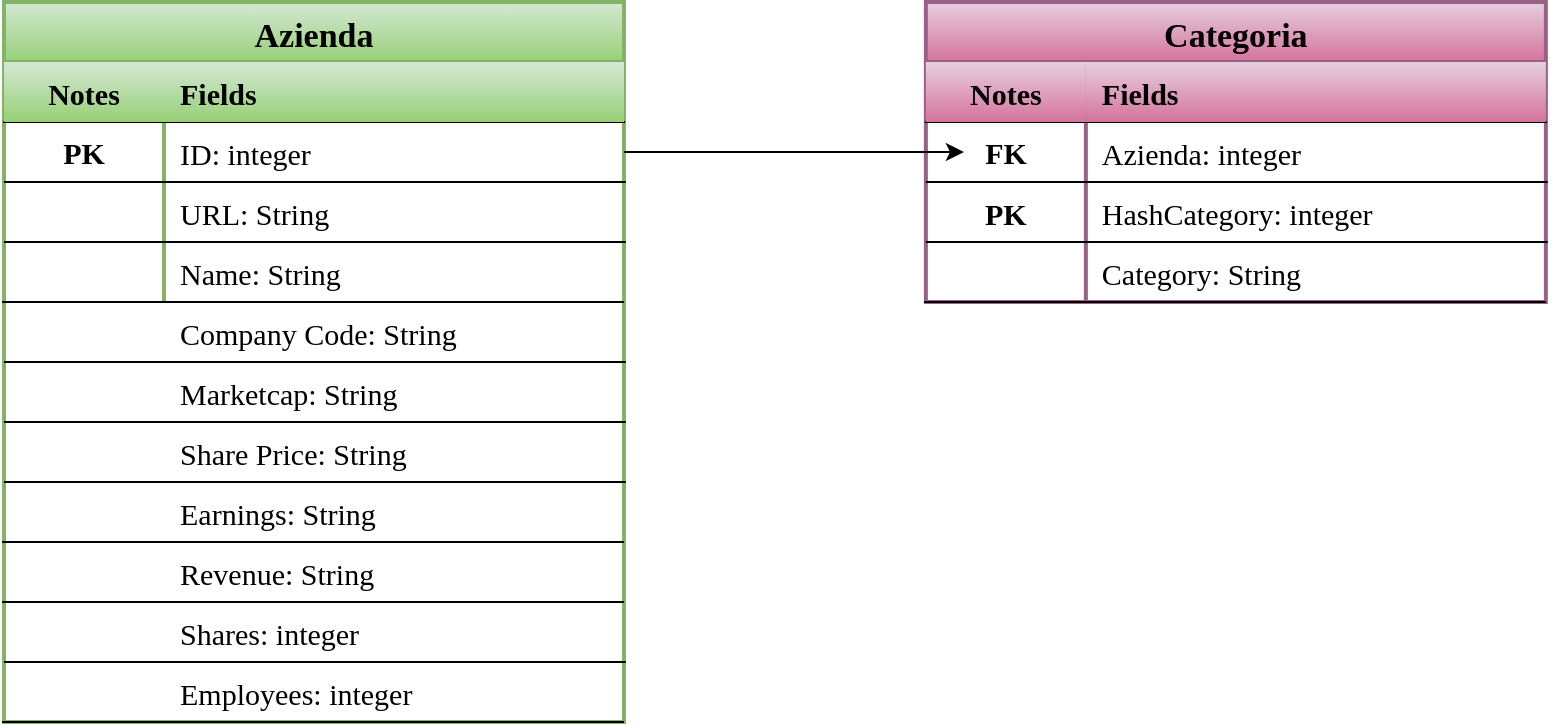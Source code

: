 <mxfile version="15.7.3" type="device"><diagram id="Y7Ome8da0FMKdh9mtWVn" name="Pagina-1"><mxGraphModel dx="1422" dy="857" grid="1" gridSize="10" guides="1" tooltips="1" connect="1" arrows="1" fold="1" page="1" pageScale="1" pageWidth="1169" pageHeight="827" math="0" shadow="0"><root><mxCell id="0"/><mxCell id="1" parent="0"/><mxCell id="ZOttwWVKt1IcVOz3Ic8D-1" value="Azienda" style="shape=table;startSize=30;container=1;collapsible=1;childLayout=tableLayout;fixedRows=1;rowLines=0;fontStyle=1;align=center;resizeLast=1;fontSize=17;strokeWidth=2;fillColor=#d5e8d4;gradientColor=#97d077;strokeColor=#82b366;fontFamily=Verdana;" vertex="1" parent="1"><mxGeometry x="150" y="120" width="310" height="360" as="geometry"/></mxCell><mxCell id="ZOttwWVKt1IcVOz3Ic8D-2" value="" style="shape=partialRectangle;collapsible=0;dropTarget=0;pointerEvents=0;fillColor=none;top=0;left=0;bottom=1;right=0;points=[[0,0.5],[1,0.5]];portConstraint=eastwest;fontSize=15;fontFamily=Verdana;" vertex="1" parent="ZOttwWVKt1IcVOz3Ic8D-1"><mxGeometry y="30" width="310" height="30" as="geometry"/></mxCell><mxCell id="ZOttwWVKt1IcVOz3Ic8D-3" value="Notes" style="shape=partialRectangle;connectable=0;fillColor=#d5e8d4;top=0;left=0;bottom=0;right=0;fontStyle=1;overflow=hidden;fontSize=15;strokeColor=#82b366;gradientColor=#97d077;fontFamily=Verdana;" vertex="1" parent="ZOttwWVKt1IcVOz3Ic8D-2"><mxGeometry width="80" height="30" as="geometry"><mxRectangle width="80" height="30" as="alternateBounds"/></mxGeometry></mxCell><mxCell id="ZOttwWVKt1IcVOz3Ic8D-4" value="Fields" style="shape=partialRectangle;connectable=0;fillColor=#d5e8d4;top=0;left=0;bottom=0;right=0;align=left;spacingLeft=6;fontStyle=1;overflow=hidden;fontSize=15;strokeColor=#82b366;gradientColor=#97d077;fontFamily=Verdana;" vertex="1" parent="ZOttwWVKt1IcVOz3Ic8D-2"><mxGeometry x="80" width="230" height="30" as="geometry"><mxRectangle width="230" height="30" as="alternateBounds"/></mxGeometry></mxCell><mxCell id="ZOttwWVKt1IcVOz3Ic8D-5" value="" style="shape=partialRectangle;collapsible=0;dropTarget=0;pointerEvents=0;fillColor=none;top=0;left=0;bottom=0;right=0;points=[[0,0.5],[1,0.5]];portConstraint=eastwest;fontSize=15;fontFamily=Verdana;" vertex="1" parent="ZOttwWVKt1IcVOz3Ic8D-1"><mxGeometry y="60" width="310" height="30" as="geometry"/></mxCell><mxCell id="ZOttwWVKt1IcVOz3Ic8D-6" value="" style="shape=partialRectangle;connectable=0;fillColor=none;top=0;left=0;bottom=0;right=0;editable=1;overflow=hidden;fontSize=15;fontFamily=Verdana;" vertex="1" parent="ZOttwWVKt1IcVOz3Ic8D-5"><mxGeometry width="80" height="30" as="geometry"><mxRectangle width="80" height="30" as="alternateBounds"/></mxGeometry></mxCell><mxCell id="ZOttwWVKt1IcVOz3Ic8D-7" value="ID: integer" style="shape=partialRectangle;connectable=0;fillColor=none;top=0;left=0;bottom=0;right=0;align=left;spacingLeft=6;overflow=hidden;fontSize=15;fontStyle=0;fontFamily=Verdana;" vertex="1" parent="ZOttwWVKt1IcVOz3Ic8D-5"><mxGeometry x="80" width="230" height="30" as="geometry"><mxRectangle width="230" height="30" as="alternateBounds"/></mxGeometry></mxCell><mxCell id="ZOttwWVKt1IcVOz3Ic8D-8" value="" style="shape=partialRectangle;collapsible=0;dropTarget=0;pointerEvents=0;fillColor=none;top=0;left=0;bottom=0;right=0;points=[[0,0.5],[1,0.5]];portConstraint=eastwest;fontSize=15;fontFamily=Verdana;" vertex="1" parent="ZOttwWVKt1IcVOz3Ic8D-1"><mxGeometry y="90" width="310" height="30" as="geometry"/></mxCell><mxCell id="ZOttwWVKt1IcVOz3Ic8D-9" value="" style="shape=partialRectangle;connectable=0;fillColor=none;top=0;left=0;bottom=0;right=0;editable=1;overflow=hidden;fontSize=15;fontFamily=Verdana;" vertex="1" parent="ZOttwWVKt1IcVOz3Ic8D-8"><mxGeometry width="80" height="30" as="geometry"><mxRectangle width="80" height="30" as="alternateBounds"/></mxGeometry></mxCell><mxCell id="ZOttwWVKt1IcVOz3Ic8D-10" value="URL: String" style="shape=partialRectangle;connectable=0;fillColor=none;top=0;left=0;bottom=0;right=0;align=left;spacingLeft=6;overflow=hidden;fontSize=15;perimeterSpacing=0;strokeColor=#000000;fontFamily=Verdana;" vertex="1" parent="ZOttwWVKt1IcVOz3Ic8D-8"><mxGeometry x="80" width="230" height="30" as="geometry"><mxRectangle width="230" height="30" as="alternateBounds"/></mxGeometry></mxCell><mxCell id="ZOttwWVKt1IcVOz3Ic8D-11" value="" style="shape=partialRectangle;collapsible=0;dropTarget=0;pointerEvents=0;fillColor=none;top=0;left=0;bottom=0;right=0;points=[[0,0.5],[1,0.5]];portConstraint=eastwest;fontSize=15;fontFamily=Verdana;" vertex="1" parent="ZOttwWVKt1IcVOz3Ic8D-1"><mxGeometry y="120" width="310" height="30" as="geometry"/></mxCell><mxCell id="ZOttwWVKt1IcVOz3Ic8D-12" value="" style="shape=partialRectangle;connectable=0;fillColor=none;top=0;left=0;bottom=0;right=0;editable=1;overflow=hidden;fontSize=15;fontFamily=Verdana;" vertex="1" parent="ZOttwWVKt1IcVOz3Ic8D-11"><mxGeometry width="80" height="30" as="geometry"><mxRectangle width="80" height="30" as="alternateBounds"/></mxGeometry></mxCell><mxCell id="ZOttwWVKt1IcVOz3Ic8D-13" value="Name: String" style="shape=partialRectangle;connectable=0;fillColor=none;top=0;left=0;bottom=0;right=0;align=left;spacingLeft=6;overflow=hidden;fontSize=15;fontFamily=Verdana;" vertex="1" parent="ZOttwWVKt1IcVOz3Ic8D-11"><mxGeometry x="80" width="230" height="30" as="geometry"><mxRectangle width="230" height="30" as="alternateBounds"/></mxGeometry></mxCell><mxCell id="ZOttwWVKt1IcVOz3Ic8D-14" value="" style="shape=partialRectangle;collapsible=0;dropTarget=0;pointerEvents=0;fillColor=none;top=0;left=0;bottom=0;right=0;points=[[0,0.5],[1,0.5]];portConstraint=eastwest;fontSize=15;perimeterSpacing=0;strokeColor=#000000;fontStyle=1;fontFamily=Verdana;" vertex="1" parent="1"><mxGeometry x="150" y="270" width="310" height="30" as="geometry"/></mxCell><mxCell id="ZOttwWVKt1IcVOz3Ic8D-16" value="Company Code: String" style="shape=partialRectangle;connectable=0;fillColor=none;top=0;left=0;bottom=0;right=0;align=left;spacingLeft=6;overflow=hidden;fontSize=15;fontFamily=Verdana;" vertex="1" parent="ZOttwWVKt1IcVOz3Ic8D-14"><mxGeometry x="80" width="230" height="30" as="geometry"><mxRectangle width="230" height="30" as="alternateBounds"/></mxGeometry></mxCell><mxCell id="ZOttwWVKt1IcVOz3Ic8D-17" value="" style="shape=partialRectangle;collapsible=0;dropTarget=0;pointerEvents=0;fillColor=none;top=0;left=0;bottom=0;right=0;points=[[0,0.5],[1,0.5]];portConstraint=eastwest;fontSize=15;fontFamily=Verdana;" vertex="1" parent="1"><mxGeometry x="150" y="300" width="310" height="30" as="geometry"/></mxCell><mxCell id="ZOttwWVKt1IcVOz3Ic8D-18" value="" style="shape=partialRectangle;connectable=0;fillColor=none;top=0;left=0;bottom=0;right=0;editable=1;overflow=hidden;fontSize=15;fontFamily=Verdana;" vertex="1" parent="ZOttwWVKt1IcVOz3Ic8D-17"><mxGeometry width="80" height="30" as="geometry"><mxRectangle width="80" height="30" as="alternateBounds"/></mxGeometry></mxCell><mxCell id="ZOttwWVKt1IcVOz3Ic8D-19" value="" style="shape=partialRectangle;connectable=0;fillColor=none;top=0;left=0;bottom=0;right=0;align=left;spacingLeft=6;overflow=hidden;fontSize=15;fontFamily=Verdana;" vertex="1" parent="ZOttwWVKt1IcVOz3Ic8D-17"><mxGeometry x="80" width="230" height="30" as="geometry"><mxRectangle width="230" height="30" as="alternateBounds"/></mxGeometry></mxCell><mxCell id="ZOttwWVKt1IcVOz3Ic8D-20" value="PK" style="text;html=1;strokeColor=none;fillColor=none;align=center;verticalAlign=middle;whiteSpace=wrap;rounded=0;fontSize=15;fontStyle=1;fontFamily=Verdana;" vertex="1" parent="1"><mxGeometry x="150" y="180" width="80" height="30" as="geometry"/></mxCell><mxCell id="ZOttwWVKt1IcVOz3Ic8D-21" value="" style="shape=partialRectangle;collapsible=0;dropTarget=0;pointerEvents=0;fillColor=none;top=0;left=0;bottom=0;right=0;points=[[0,0.5],[1,0.5]];portConstraint=eastwest;fontSize=15;perimeterSpacing=0;strokeColor=#000000;fontFamily=Verdana;" vertex="1" parent="1"><mxGeometry x="150" y="300" width="310" height="30" as="geometry"/></mxCell><mxCell id="ZOttwWVKt1IcVOz3Ic8D-22" value="" style="shape=partialRectangle;connectable=0;fillColor=none;top=0;left=0;bottom=0;right=0;editable=1;overflow=hidden;fontSize=15;fontFamily=Verdana;" vertex="1" parent="ZOttwWVKt1IcVOz3Ic8D-21"><mxGeometry width="80" height="30" as="geometry"><mxRectangle width="80" height="30" as="alternateBounds"/></mxGeometry></mxCell><mxCell id="ZOttwWVKt1IcVOz3Ic8D-23" value="Marketcap: String" style="shape=partialRectangle;connectable=0;fillColor=none;top=0;left=0;bottom=0;right=0;align=left;spacingLeft=6;overflow=hidden;fontSize=15;fontFamily=Verdana;" vertex="1" parent="ZOttwWVKt1IcVOz3Ic8D-21"><mxGeometry x="80" width="230" height="30" as="geometry"><mxRectangle width="230" height="30" as="alternateBounds"/></mxGeometry></mxCell><mxCell id="ZOttwWVKt1IcVOz3Ic8D-24" value="" style="shape=partialRectangle;collapsible=0;dropTarget=0;pointerEvents=0;fillColor=none;top=0;left=0;bottom=0;right=0;points=[[0,0.5],[1,0.5]];portConstraint=eastwest;fontSize=15;fontFamily=Verdana;" vertex="1" parent="1"><mxGeometry x="150" y="330" width="310" height="30" as="geometry"/></mxCell><mxCell id="ZOttwWVKt1IcVOz3Ic8D-25" value="" style="shape=partialRectangle;connectable=0;fillColor=none;top=0;left=0;bottom=0;right=0;editable=1;overflow=hidden;fontSize=15;fontFamily=Verdana;" vertex="1" parent="ZOttwWVKt1IcVOz3Ic8D-24"><mxGeometry width="80" height="30" as="geometry"><mxRectangle width="80" height="30" as="alternateBounds"/></mxGeometry></mxCell><mxCell id="ZOttwWVKt1IcVOz3Ic8D-26" value="Share Price: String" style="shape=partialRectangle;connectable=0;fillColor=none;top=0;left=0;bottom=0;right=0;align=left;spacingLeft=6;overflow=hidden;fontSize=15;fontFamily=Verdana;" vertex="1" parent="ZOttwWVKt1IcVOz3Ic8D-24"><mxGeometry x="80" width="230" height="30" as="geometry"><mxRectangle width="230" height="30" as="alternateBounds"/></mxGeometry></mxCell><mxCell id="ZOttwWVKt1IcVOz3Ic8D-27" value="" style="shape=partialRectangle;collapsible=0;dropTarget=0;pointerEvents=0;fillColor=none;top=0;left=0;bottom=0;right=0;points=[[0,0.5],[1,0.5]];portConstraint=eastwest;fontSize=15;fontFamily=Verdana;" vertex="1" parent="1"><mxGeometry x="150" y="360" width="310" height="30" as="geometry"/></mxCell><mxCell id="ZOttwWVKt1IcVOz3Ic8D-28" value="" style="shape=partialRectangle;connectable=0;fillColor=none;top=0;left=0;bottom=0;right=0;editable=1;overflow=hidden;fontSize=15;fontFamily=Verdana;" vertex="1" parent="ZOttwWVKt1IcVOz3Ic8D-27"><mxGeometry width="80" height="30" as="geometry"><mxRectangle width="80" height="30" as="alternateBounds"/></mxGeometry></mxCell><mxCell id="ZOttwWVKt1IcVOz3Ic8D-29" value="Earnings: String" style="shape=partialRectangle;connectable=0;fillColor=none;top=0;left=0;bottom=0;right=0;align=left;spacingLeft=6;overflow=hidden;fontSize=15;fontFamily=Verdana;" vertex="1" parent="ZOttwWVKt1IcVOz3Ic8D-27"><mxGeometry x="80" width="230" height="30" as="geometry"><mxRectangle width="230" height="30" as="alternateBounds"/></mxGeometry></mxCell><mxCell id="ZOttwWVKt1IcVOz3Ic8D-30" value="Revenue: String" style="shape=partialRectangle;connectable=0;fillColor=none;top=0;left=0;bottom=0;right=0;align=left;spacingLeft=6;overflow=hidden;fontSize=15;fontFamily=Verdana;" vertex="1" parent="1"><mxGeometry x="230" y="390" width="230" height="30" as="geometry"><mxRectangle width="230" height="30" as="alternateBounds"/></mxGeometry></mxCell><mxCell id="ZOttwWVKt1IcVOz3Ic8D-31" value="Shares: integer" style="shape=partialRectangle;connectable=0;fillColor=none;top=0;left=0;bottom=0;right=0;align=left;spacingLeft=6;overflow=hidden;fontSize=15;fontFamily=Verdana;" vertex="1" parent="1"><mxGeometry x="230" y="420" width="230" height="30" as="geometry"><mxRectangle width="230" height="30" as="alternateBounds"/></mxGeometry></mxCell><mxCell id="ZOttwWVKt1IcVOz3Ic8D-32" value="Employees: integer" style="shape=partialRectangle;connectable=0;fillColor=none;top=0;left=0;bottom=0;right=0;align=left;spacingLeft=6;overflow=hidden;fontSize=15;fontFamily=Verdana;" vertex="1" parent="1"><mxGeometry x="230" y="450" width="230" height="30" as="geometry"><mxRectangle width="230" height="30" as="alternateBounds"/></mxGeometry></mxCell><mxCell id="ZOttwWVKt1IcVOz3Ic8D-33" value="" style="endArrow=none;html=1;rounded=0;fontSize=15;entryX=1.003;entryY=1;entryDx=0;entryDy=0;entryPerimeter=0;exitX=0;exitY=1;exitDx=0;exitDy=0;strokeWidth=1;fontFamily=Verdana;" edge="1" parent="1" source="ZOttwWVKt1IcVOz3Ic8D-20" target="ZOttwWVKt1IcVOz3Ic8D-5"><mxGeometry width="50" height="50" relative="1" as="geometry"><mxPoint x="690" y="490" as="sourcePoint"/><mxPoint x="740" y="440" as="targetPoint"/><Array as="points"/></mxGeometry></mxCell><mxCell id="ZOttwWVKt1IcVOz3Ic8D-34" value="" style="endArrow=none;html=1;rounded=0;fontSize=15;entryX=1.003;entryY=1;entryDx=0;entryDy=0;entryPerimeter=0;exitX=0;exitY=1;exitDx=0;exitDy=0;strokeWidth=1;fontFamily=Verdana;" edge="1" parent="1"><mxGeometry width="50" height="50" relative="1" as="geometry"><mxPoint x="150" y="240" as="sourcePoint"/><mxPoint x="460.93" y="240" as="targetPoint"/><Array as="points"/></mxGeometry></mxCell><mxCell id="ZOttwWVKt1IcVOz3Ic8D-35" value="" style="endArrow=none;html=1;rounded=0;fontSize=15;entryX=1.003;entryY=1;entryDx=0;entryDy=0;entryPerimeter=0;exitX=0;exitY=1;exitDx=0;exitDy=0;strokeWidth=1;fontFamily=Verdana;" edge="1" parent="1"><mxGeometry width="50" height="50" relative="1" as="geometry"><mxPoint x="149.07" y="270" as="sourcePoint"/><mxPoint x="460.0" y="270" as="targetPoint"/><Array as="points"/></mxGeometry></mxCell><mxCell id="ZOttwWVKt1IcVOz3Ic8D-36" value="" style="endArrow=none;html=1;rounded=0;fontSize=15;entryX=1.003;entryY=1;entryDx=0;entryDy=0;entryPerimeter=0;exitX=0;exitY=1;exitDx=0;exitDy=0;strokeWidth=1;fontFamily=Verdana;" edge="1" parent="1"><mxGeometry width="50" height="50" relative="1" as="geometry"><mxPoint x="150" y="300" as="sourcePoint"/><mxPoint x="460.93" y="300" as="targetPoint"/><Array as="points"/></mxGeometry></mxCell><mxCell id="ZOttwWVKt1IcVOz3Ic8D-37" value="" style="endArrow=none;html=1;rounded=0;fontSize=15;entryX=1.003;entryY=1;entryDx=0;entryDy=0;entryPerimeter=0;exitX=0;exitY=1;exitDx=0;exitDy=0;strokeWidth=1;fontFamily=Verdana;" edge="1" parent="1"><mxGeometry width="50" height="50" relative="1" as="geometry"><mxPoint x="150" y="330" as="sourcePoint"/><mxPoint x="460.93" y="330" as="targetPoint"/><Array as="points"/></mxGeometry></mxCell><mxCell id="ZOttwWVKt1IcVOz3Ic8D-38" value="" style="endArrow=none;html=1;rounded=0;fontSize=15;entryX=1.003;entryY=1;entryDx=0;entryDy=0;entryPerimeter=0;exitX=0;exitY=1;exitDx=0;exitDy=0;strokeWidth=1;fontFamily=Verdana;" edge="1" parent="1"><mxGeometry width="50" height="50" relative="1" as="geometry"><mxPoint x="150" y="360" as="sourcePoint"/><mxPoint x="460.93" y="360" as="targetPoint"/><Array as="points"/></mxGeometry></mxCell><mxCell id="ZOttwWVKt1IcVOz3Ic8D-39" value="" style="endArrow=none;html=1;rounded=0;fontSize=15;entryX=1.003;entryY=1;entryDx=0;entryDy=0;entryPerimeter=0;exitX=0;exitY=1;exitDx=0;exitDy=0;strokeWidth=1;fontFamily=Verdana;" edge="1" parent="1"><mxGeometry width="50" height="50" relative="1" as="geometry"><mxPoint x="149.07" y="390" as="sourcePoint"/><mxPoint x="460.0" y="390" as="targetPoint"/><Array as="points"/></mxGeometry></mxCell><mxCell id="ZOttwWVKt1IcVOz3Ic8D-40" value="" style="endArrow=none;html=1;rounded=0;fontSize=15;entryX=1.003;entryY=1;entryDx=0;entryDy=0;entryPerimeter=0;exitX=0;exitY=1;exitDx=0;exitDy=0;strokeWidth=1;fontFamily=Verdana;" edge="1" parent="1"><mxGeometry width="50" height="50" relative="1" as="geometry"><mxPoint x="149.07" y="420" as="sourcePoint"/><mxPoint x="460.0" y="420" as="targetPoint"/><Array as="points"/></mxGeometry></mxCell><mxCell id="ZOttwWVKt1IcVOz3Ic8D-41" value="" style="endArrow=none;html=1;rounded=0;fontSize=15;entryX=1.003;entryY=1;entryDx=0;entryDy=0;entryPerimeter=0;exitX=0;exitY=1;exitDx=0;exitDy=0;strokeWidth=1;fontFamily=Verdana;" edge="1" parent="1"><mxGeometry width="50" height="50" relative="1" as="geometry"><mxPoint x="150" y="450" as="sourcePoint"/><mxPoint x="460.93" y="450" as="targetPoint"/><Array as="points"/></mxGeometry></mxCell><mxCell id="ZOttwWVKt1IcVOz3Ic8D-42" value="" style="endArrow=none;html=1;rounded=0;fontSize=15;entryX=1.003;entryY=1;entryDx=0;entryDy=0;entryPerimeter=0;exitX=0;exitY=1;exitDx=0;exitDy=0;fontFamily=Verdana;" edge="1" parent="1"><mxGeometry width="50" height="50" relative="1" as="geometry"><mxPoint x="149.07" y="480" as="sourcePoint"/><mxPoint x="460.0" y="480" as="targetPoint"/><Array as="points"/></mxGeometry></mxCell><mxCell id="ZOttwWVKt1IcVOz3Ic8D-43" value="Categoria" style="shape=table;startSize=30;container=1;collapsible=1;childLayout=tableLayout;fixedRows=1;rowLines=0;fontStyle=1;align=center;resizeLast=1;fontSize=17;strokeWidth=2;fillColor=#e6d0de;strokeColor=#996185;fontFamily=Verdana;gradientColor=#d5739d;" vertex="1" parent="1"><mxGeometry x="610.93" y="120" width="310" height="150" as="geometry"/></mxCell><mxCell id="ZOttwWVKt1IcVOz3Ic8D-44" value="" style="shape=partialRectangle;collapsible=0;dropTarget=0;pointerEvents=0;fillColor=none;top=0;left=0;bottom=1;right=0;points=[[0,0.5],[1,0.5]];portConstraint=eastwest;fontSize=15;fontFamily=Verdana;" vertex="1" parent="ZOttwWVKt1IcVOz3Ic8D-43"><mxGeometry y="30" width="310" height="30" as="geometry"/></mxCell><mxCell id="ZOttwWVKt1IcVOz3Ic8D-45" value="Notes" style="shape=partialRectangle;connectable=0;fillColor=#e6d0de;top=0;left=0;bottom=0;right=0;fontStyle=1;overflow=hidden;fontSize=15;strokeColor=#996185;gradientColor=#d5739d;fontFamily=Verdana;" vertex="1" parent="ZOttwWVKt1IcVOz3Ic8D-44"><mxGeometry width="80" height="30" as="geometry"><mxRectangle width="80" height="30" as="alternateBounds"/></mxGeometry></mxCell><mxCell id="ZOttwWVKt1IcVOz3Ic8D-46" value="Fields" style="shape=partialRectangle;connectable=0;fillColor=#e6d0de;top=0;left=0;bottom=0;right=0;align=left;spacingLeft=6;fontStyle=1;overflow=hidden;fontSize=15;strokeColor=#996185;gradientColor=#d5739d;fontFamily=Verdana;" vertex="1" parent="ZOttwWVKt1IcVOz3Ic8D-44"><mxGeometry x="80" width="230" height="30" as="geometry"><mxRectangle width="230" height="30" as="alternateBounds"/></mxGeometry></mxCell><mxCell id="ZOttwWVKt1IcVOz3Ic8D-47" value="" style="shape=partialRectangle;collapsible=0;dropTarget=0;pointerEvents=0;fillColor=none;top=0;left=0;bottom=0;right=0;points=[[0,0.5],[1,0.5]];portConstraint=eastwest;fontSize=15;fontFamily=Verdana;" vertex="1" parent="ZOttwWVKt1IcVOz3Ic8D-43"><mxGeometry y="60" width="310" height="30" as="geometry"/></mxCell><mxCell id="ZOttwWVKt1IcVOz3Ic8D-48" value="" style="shape=partialRectangle;connectable=0;fillColor=none;top=0;left=0;bottom=0;right=0;editable=1;overflow=hidden;fontSize=15;fontFamily=Verdana;" vertex="1" parent="ZOttwWVKt1IcVOz3Ic8D-47"><mxGeometry width="80" height="30" as="geometry"><mxRectangle width="80" height="30" as="alternateBounds"/></mxGeometry></mxCell><mxCell id="ZOttwWVKt1IcVOz3Ic8D-49" value="Azienda: integer" style="shape=partialRectangle;connectable=0;fillColor=none;top=0;left=0;bottom=0;right=0;align=left;spacingLeft=6;overflow=hidden;fontSize=15;fontStyle=0;fontFamily=Verdana;" vertex="1" parent="ZOttwWVKt1IcVOz3Ic8D-47"><mxGeometry x="80" width="230" height="30" as="geometry"><mxRectangle width="230" height="30" as="alternateBounds"/></mxGeometry></mxCell><mxCell id="ZOttwWVKt1IcVOz3Ic8D-50" value="" style="shape=partialRectangle;collapsible=0;dropTarget=0;pointerEvents=0;fillColor=none;top=0;left=0;bottom=0;right=0;points=[[0,0.5],[1,0.5]];portConstraint=eastwest;fontSize=15;fontFamily=Verdana;" vertex="1" parent="ZOttwWVKt1IcVOz3Ic8D-43"><mxGeometry y="90" width="310" height="30" as="geometry"/></mxCell><mxCell id="ZOttwWVKt1IcVOz3Ic8D-51" value="PK" style="shape=partialRectangle;connectable=0;fillColor=none;top=0;left=0;bottom=0;right=0;editable=1;overflow=hidden;fontSize=15;fontFamily=Verdana;fontStyle=1" vertex="1" parent="ZOttwWVKt1IcVOz3Ic8D-50"><mxGeometry width="80" height="30" as="geometry"><mxRectangle width="80" height="30" as="alternateBounds"/></mxGeometry></mxCell><mxCell id="ZOttwWVKt1IcVOz3Ic8D-52" value="HashCategory: integer" style="shape=partialRectangle;connectable=0;fillColor=none;top=0;left=0;bottom=0;right=0;align=left;spacingLeft=6;overflow=hidden;fontSize=15;perimeterSpacing=0;strokeColor=#000000;fontFamily=Verdana;" vertex="1" parent="ZOttwWVKt1IcVOz3Ic8D-50"><mxGeometry x="80" width="230" height="30" as="geometry"><mxRectangle width="230" height="30" as="alternateBounds"/></mxGeometry></mxCell><mxCell id="ZOttwWVKt1IcVOz3Ic8D-53" value="" style="shape=partialRectangle;collapsible=0;dropTarget=0;pointerEvents=0;fillColor=none;top=0;left=0;bottom=0;right=0;points=[[0,0.5],[1,0.5]];portConstraint=eastwest;fontSize=15;fontFamily=Verdana;" vertex="1" parent="ZOttwWVKt1IcVOz3Ic8D-43"><mxGeometry y="120" width="310" height="30" as="geometry"/></mxCell><mxCell id="ZOttwWVKt1IcVOz3Ic8D-54" value="" style="shape=partialRectangle;connectable=0;fillColor=none;top=0;left=0;bottom=0;right=0;editable=1;overflow=hidden;fontSize=15;fontFamily=Verdana;" vertex="1" parent="ZOttwWVKt1IcVOz3Ic8D-53"><mxGeometry width="80" height="30" as="geometry"><mxRectangle width="80" height="30" as="alternateBounds"/></mxGeometry></mxCell><mxCell id="ZOttwWVKt1IcVOz3Ic8D-55" value="Category: String" style="shape=partialRectangle;connectable=0;fillColor=none;top=0;left=0;bottom=0;right=0;align=left;spacingLeft=6;overflow=hidden;fontSize=15;fontFamily=Verdana;" vertex="1" parent="ZOttwWVKt1IcVOz3Ic8D-53"><mxGeometry x="80" width="230" height="30" as="geometry"><mxRectangle width="230" height="30" as="alternateBounds"/></mxGeometry></mxCell><mxCell id="ZOttwWVKt1IcVOz3Ic8D-58" value="" style="shape=partialRectangle;collapsible=0;dropTarget=0;pointerEvents=0;fillColor=none;top=0;left=0;bottom=0;right=0;points=[[0,0.5],[1,0.5]];portConstraint=eastwest;fontSize=15;fontFamily=Verdana;" vertex="1" parent="1"><mxGeometry x="610.93" y="270" width="310" height="30" as="geometry"/></mxCell><mxCell id="ZOttwWVKt1IcVOz3Ic8D-59" value="" style="shape=partialRectangle;connectable=0;fillColor=none;top=0;left=0;bottom=0;right=0;editable=1;overflow=hidden;fontSize=15;fontFamily=Verdana;" vertex="1" parent="ZOttwWVKt1IcVOz3Ic8D-58"><mxGeometry width="80" height="30" as="geometry"><mxRectangle width="80" height="30" as="alternateBounds"/></mxGeometry></mxCell><mxCell id="ZOttwWVKt1IcVOz3Ic8D-60" value="" style="shape=partialRectangle;connectable=0;fillColor=none;top=0;left=0;bottom=0;right=0;align=left;spacingLeft=6;overflow=hidden;fontSize=15;fontFamily=Verdana;" vertex="1" parent="ZOttwWVKt1IcVOz3Ic8D-58"><mxGeometry x="80" width="230" height="30" as="geometry"><mxRectangle width="230" height="30" as="alternateBounds"/></mxGeometry></mxCell><mxCell id="ZOttwWVKt1IcVOz3Ic8D-61" value="FK" style="text;html=1;strokeColor=none;fillColor=none;align=center;verticalAlign=middle;whiteSpace=wrap;rounded=0;fontSize=15;fontStyle=1;fontFamily=Verdana;" vertex="1" parent="1"><mxGeometry x="610.93" y="180" width="80" height="30" as="geometry"/></mxCell><mxCell id="ZOttwWVKt1IcVOz3Ic8D-74" value="" style="endArrow=none;html=1;rounded=0;fontSize=15;entryX=1.003;entryY=1;entryDx=0;entryDy=0;entryPerimeter=0;exitX=0;exitY=1;exitDx=0;exitDy=0;strokeWidth=1;fontFamily=Verdana;" edge="1" parent="1" source="ZOttwWVKt1IcVOz3Ic8D-61" target="ZOttwWVKt1IcVOz3Ic8D-47"><mxGeometry width="50" height="50" relative="1" as="geometry"><mxPoint x="1150.93" y="490" as="sourcePoint"/><mxPoint x="1200.93" y="440" as="targetPoint"/><Array as="points"/></mxGeometry></mxCell><mxCell id="ZOttwWVKt1IcVOz3Ic8D-75" value="" style="endArrow=none;html=1;rounded=0;fontSize=15;entryX=1.003;entryY=1;entryDx=0;entryDy=0;entryPerimeter=0;exitX=0;exitY=1;exitDx=0;exitDy=0;strokeWidth=1;fontFamily=Verdana;" edge="1" parent="1"><mxGeometry width="50" height="50" relative="1" as="geometry"><mxPoint x="610.93" y="240" as="sourcePoint"/><mxPoint x="921.86" y="240" as="targetPoint"/><Array as="points"/></mxGeometry></mxCell><mxCell id="ZOttwWVKt1IcVOz3Ic8D-76" value="" style="endArrow=none;html=1;rounded=0;fontSize=15;entryX=1.003;entryY=1;entryDx=0;entryDy=0;entryPerimeter=0;exitX=0;exitY=1;exitDx=0;exitDy=0;strokeWidth=1;fontFamily=Verdana;" edge="1" parent="1"><mxGeometry width="50" height="50" relative="1" as="geometry"><mxPoint x="610" y="270" as="sourcePoint"/><mxPoint x="920.93" y="270" as="targetPoint"/><Array as="points"/></mxGeometry></mxCell><mxCell id="ZOttwWVKt1IcVOz3Ic8D-86" value="" style="endArrow=classic;html=1;rounded=0;entryX=0.238;entryY=0.5;entryDx=0;entryDy=0;entryPerimeter=0;" edge="1" parent="1" source="ZOttwWVKt1IcVOz3Ic8D-5" target="ZOttwWVKt1IcVOz3Ic8D-61"><mxGeometry width="50" height="50" relative="1" as="geometry"><mxPoint x="690" y="460" as="sourcePoint"/><mxPoint x="740" y="410" as="targetPoint"/></mxGeometry></mxCell></root></mxGraphModel></diagram></mxfile>